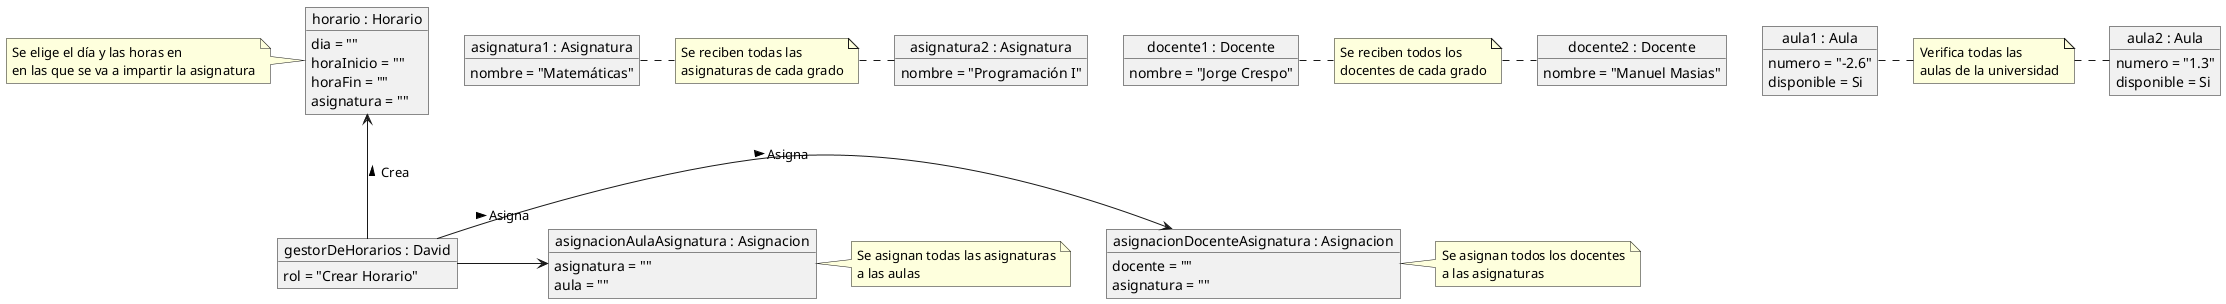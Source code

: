 @startuml

object "gestorDeHorarios : David" as gestorDeHorarios {
    rol = "Crear Horario"
}

object "asignatura1 : Asignatura" as asignatura1 {
    nombre = "Matemáticas"
}
object "asignatura2 : Asignatura" as asignatura2 {
    nombre = "Programación I"
}

object "docente1 : Docente" as docente1 {
    nombre = "Jorge Crespo"
}
object "docente2 : Docente" as docente2 {
    nombre = "Manuel Masias"
}

object "aula1 : Aula" as aula1 {
    numero = "-2.6"
    disponible = Si
}
object "aula2 : Aula" as aula2 {
    numero = "1.3"
    disponible = Si
}

object "asignacionDocenteAsignatura : Asignacion" as asignacionDocenteAsignatura {
    docente = ""
    asignatura = ""
}
gestorDeHorarios -r-> asignacionDocenteAsignatura : "Asigna >\n\n"

object "asignacionAulaAsignatura : Asignacion" as asignacionAulaAsignatura {
    asignatura = ""
    aula = ""
}
gestorDeHorarios -r-> asignacionAulaAsignatura : "Asigna >\n\n"

object "horario : Horario" as horario {
    dia = ""
    horaInicio = ""
    horaFin = ""
    asignatura = ""
}

note "Se reciben todas las \nasignaturas de cada grado" as nota1
asignatura1 .r. nota1
nota1 .r. asignatura2

note "Se reciben todos los\ndocentes de cada grado" as nota2
docente1 .r. nota2
nota2 .r. docente2

note "Verifica todas las\naulas de la universidad" as nota3
aula1 .r. nota3
nota3 .r. aula2

note "Se asignan todas las asignaturas\na las aulas" as nota4
asignacionAulaAsignatura .r. nota4

note "Se asignan todos los docentes\na las asignaturas" as nota5
asignacionDocenteAsignatura .r. nota5

note "Se elige el día y las horas en \nen las que se va a impartir la asignatura" as note6
note6 .r. horario

gestorDeHorarios -u-> horario : "Crea >"

@enduml
